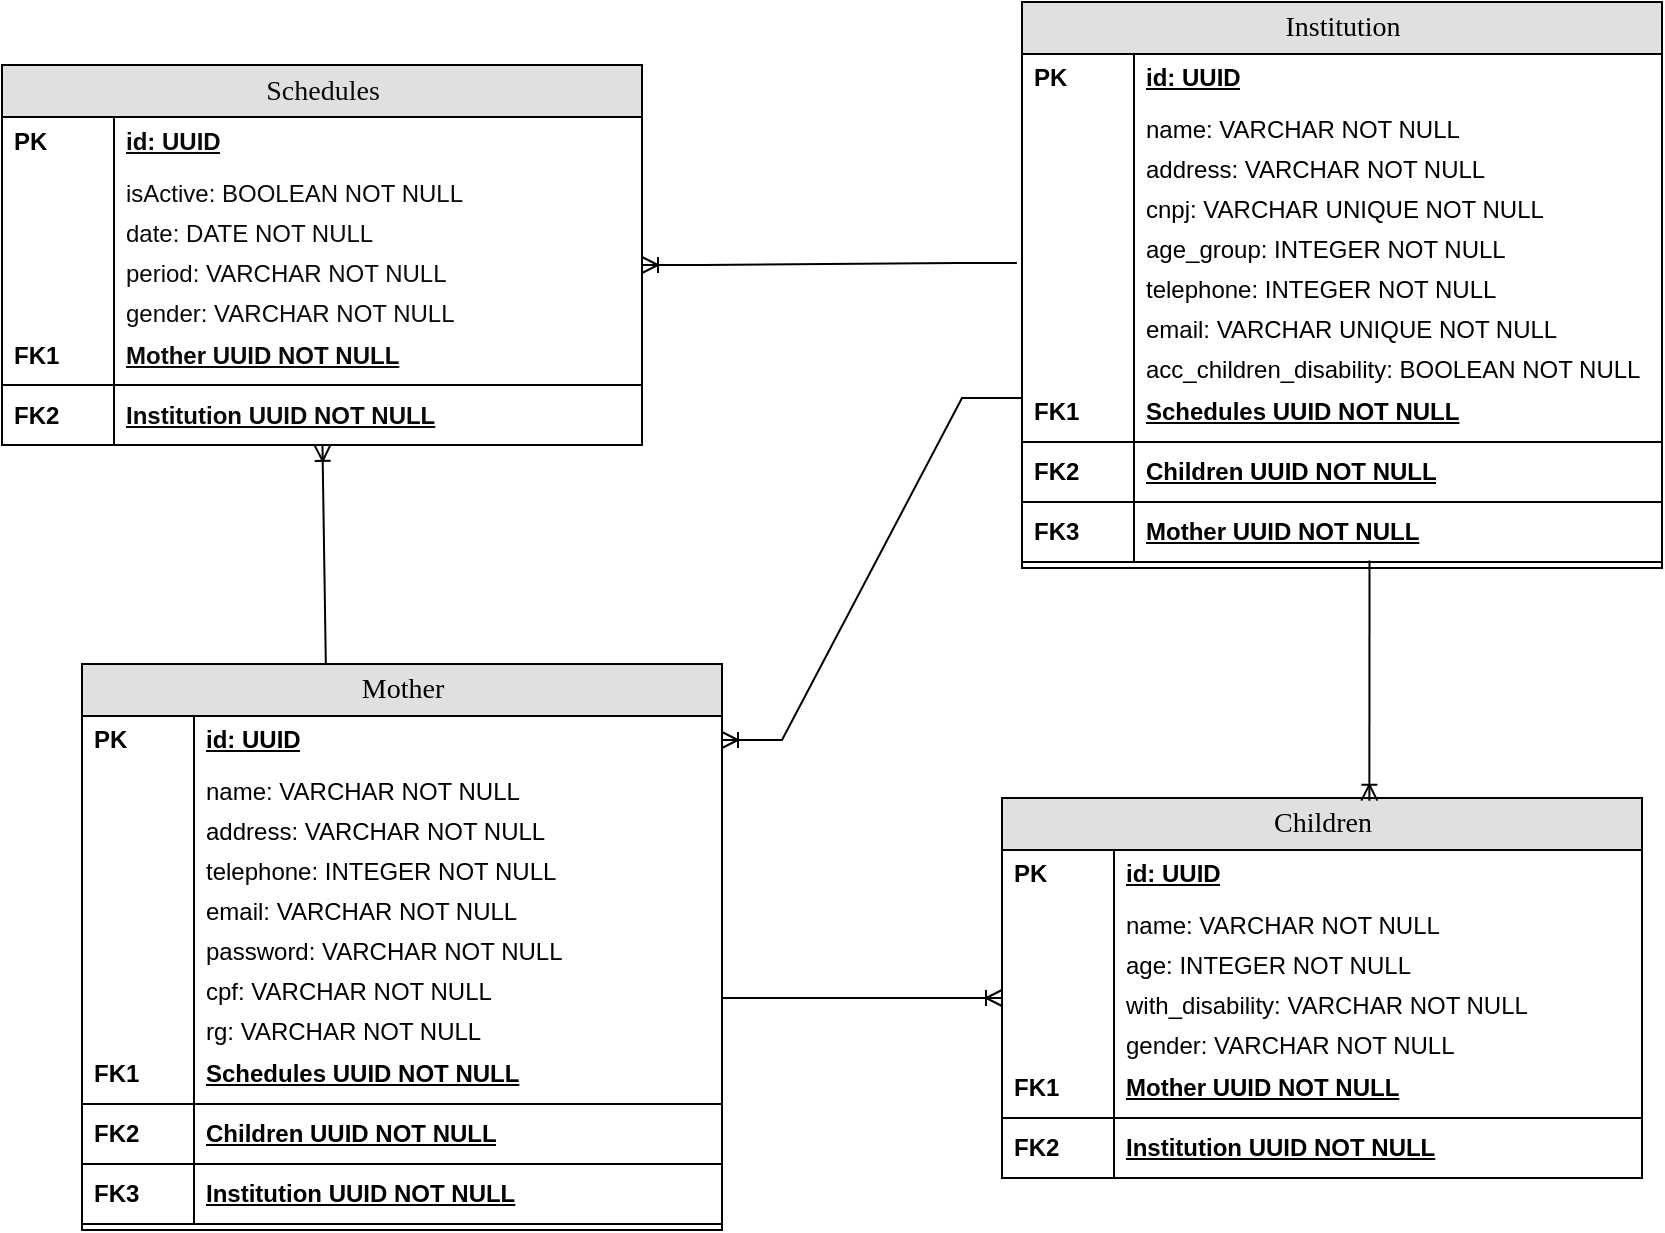 <mxfile>
    <diagram name="Page-1" id="e56a1550-8fbb-45ad-956c-1786394a9013">
        <mxGraphModel dx="865" dy="352" grid="1" gridSize="10" guides="1" tooltips="1" connect="1" arrows="1" fold="1" page="1" pageScale="1" pageWidth="1100" pageHeight="850" background="none" math="0" shadow="0">
            <root>
                <mxCell id="0"/>
                <mxCell id="1" parent="0"/>
                <mxCell id="2e49270ec7c68f3f-48" value="Institution" style="swimlane;html=1;fontStyle=0;childLayout=stackLayout;horizontal=1;startSize=26;fillColor=#e0e0e0;horizontalStack=0;resizeParent=1;resizeLast=0;collapsible=1;marginBottom=0;swimlaneFillColor=#ffffff;align=center;rounded=0;shadow=0;comic=0;labelBackgroundColor=none;strokeWidth=1;fontFamily=Verdana;fontSize=14;fontColor=#000000;" parent="1" vertex="1">
                    <mxGeometry x="645" y="142" width="320" height="283" as="geometry"/>
                </mxCell>
                <mxCell id="2e49270ec7c68f3f-49" value="id: UUID" style="shape=partialRectangle;top=0;left=0;right=0;bottom=0;html=1;align=left;verticalAlign=middle;fillColor=none;spacingLeft=60;spacingRight=4;whiteSpace=wrap;overflow=hidden;rotatable=0;points=[[0,0.5],[1,0.5]];portConstraint=eastwest;dropTarget=0;fontStyle=5;fontColor=#000000;" parent="2e49270ec7c68f3f-48" vertex="1">
                    <mxGeometry y="26" width="320" height="24" as="geometry"/>
                </mxCell>
                <mxCell id="2e49270ec7c68f3f-50" value="PK" style="shape=partialRectangle;fontStyle=1;top=0;left=0;bottom=0;html=1;fillColor=none;align=left;verticalAlign=middle;spacingLeft=4;spacingRight=4;whiteSpace=wrap;overflow=hidden;rotatable=0;points=[];portConstraint=eastwest;part=1;fontColor=#000000;" parent="2e49270ec7c68f3f-49" vertex="1" connectable="0">
                    <mxGeometry width="56" height="24" as="geometry"/>
                </mxCell>
                <mxCell id="gmfj6apBispgiZ_0Wxfj-1" value="name: VARCHAR NOT NULL" style="shape=partialRectangle;top=0;left=0;right=0;bottom=0;html=1;align=left;verticalAlign=top;fillColor=none;spacingLeft=60;spacingRight=4;whiteSpace=wrap;overflow=hidden;rotatable=0;points=[[0,0.5],[1,0.5]];portConstraint=eastwest;dropTarget=0;fontColor=#000000;" parent="2e49270ec7c68f3f-48" vertex="1">
                    <mxGeometry y="50" width="320" height="20" as="geometry"/>
                </mxCell>
                <mxCell id="gmfj6apBispgiZ_0Wxfj-2" value="" style="shape=partialRectangle;top=0;left=0;bottom=0;html=1;fillColor=none;align=left;verticalAlign=top;spacingLeft=4;spacingRight=4;whiteSpace=wrap;overflow=hidden;rotatable=0;points=[];portConstraint=eastwest;part=1;" parent="gmfj6apBispgiZ_0Wxfj-1" vertex="1" connectable="0">
                    <mxGeometry width="56" height="20" as="geometry"/>
                </mxCell>
                <mxCell id="gmfj6apBispgiZ_0Wxfj-30" value="address: VARCHAR NOT NULL" style="shape=partialRectangle;top=0;left=0;right=0;bottom=0;html=1;align=left;verticalAlign=top;fillColor=none;spacingLeft=60;spacingRight=4;whiteSpace=wrap;overflow=hidden;rotatable=0;points=[[0,0.5],[1,0.5]];portConstraint=eastwest;dropTarget=0;fontColor=#000000;" parent="2e49270ec7c68f3f-48" vertex="1">
                    <mxGeometry y="70" width="320" height="20" as="geometry"/>
                </mxCell>
                <mxCell id="gmfj6apBispgiZ_0Wxfj-31" value="" style="shape=partialRectangle;top=0;left=0;bottom=0;html=1;fillColor=none;align=left;verticalAlign=top;spacingLeft=4;spacingRight=4;whiteSpace=wrap;overflow=hidden;rotatable=0;points=[];portConstraint=eastwest;part=1;" parent="gmfj6apBispgiZ_0Wxfj-30" vertex="1" connectable="0">
                    <mxGeometry width="56" height="20" as="geometry"/>
                </mxCell>
                <mxCell id="gmfj6apBispgiZ_0Wxfj-34" value="cnpj: VARCHAR UNIQUE NOT NULL&lt;span style=&quot;white-space: pre;&quot;&gt; &lt;/span&gt;" style="shape=partialRectangle;top=0;left=0;right=0;bottom=0;html=1;align=left;verticalAlign=top;fillColor=none;spacingLeft=60;spacingRight=4;whiteSpace=wrap;overflow=hidden;rotatable=0;points=[[0,0.5],[1,0.5]];portConstraint=eastwest;dropTarget=0;fontColor=#000000;" parent="2e49270ec7c68f3f-48" vertex="1">
                    <mxGeometry y="90" width="320" height="20" as="geometry"/>
                </mxCell>
                <mxCell id="gmfj6apBispgiZ_0Wxfj-35" value="" style="shape=partialRectangle;top=0;left=0;bottom=0;html=1;fillColor=none;align=left;verticalAlign=top;spacingLeft=4;spacingRight=4;whiteSpace=wrap;overflow=hidden;rotatable=0;points=[];portConstraint=eastwest;part=1;" parent="gmfj6apBispgiZ_0Wxfj-34" vertex="1" connectable="0">
                    <mxGeometry width="56" height="20" as="geometry"/>
                </mxCell>
                <mxCell id="gmfj6apBispgiZ_0Wxfj-36" value="age_group: INTEGER NOT NULL" style="shape=partialRectangle;top=0;left=0;right=0;bottom=0;html=1;align=left;verticalAlign=top;fillColor=none;spacingLeft=60;spacingRight=4;whiteSpace=wrap;overflow=hidden;rotatable=0;points=[[0,0.5],[1,0.5]];portConstraint=eastwest;dropTarget=0;fontColor=#000000;" parent="2e49270ec7c68f3f-48" vertex="1">
                    <mxGeometry y="110" width="320" height="20" as="geometry"/>
                </mxCell>
                <mxCell id="gmfj6apBispgiZ_0Wxfj-37" value="" style="shape=partialRectangle;top=0;left=0;bottom=0;html=1;fillColor=none;align=left;verticalAlign=top;spacingLeft=4;spacingRight=4;whiteSpace=wrap;overflow=hidden;rotatable=0;points=[];portConstraint=eastwest;part=1;" parent="gmfj6apBispgiZ_0Wxfj-36" vertex="1" connectable="0">
                    <mxGeometry width="56" height="20" as="geometry"/>
                </mxCell>
                <mxCell id="gmfj6apBispgiZ_0Wxfj-38" value="telephone: INTEGER NOT NULL" style="shape=partialRectangle;top=0;left=0;right=0;bottom=0;html=1;align=left;verticalAlign=top;fillColor=none;spacingLeft=60;spacingRight=4;whiteSpace=wrap;overflow=hidden;rotatable=0;points=[[0,0.5],[1,0.5]];portConstraint=eastwest;dropTarget=0;fontColor=#000000;" parent="2e49270ec7c68f3f-48" vertex="1">
                    <mxGeometry y="130" width="320" height="20" as="geometry"/>
                </mxCell>
                <mxCell id="gmfj6apBispgiZ_0Wxfj-39" value="" style="shape=partialRectangle;top=0;left=0;bottom=0;html=1;fillColor=none;align=left;verticalAlign=top;spacingLeft=4;spacingRight=4;whiteSpace=wrap;overflow=hidden;rotatable=0;points=[];portConstraint=eastwest;part=1;" parent="gmfj6apBispgiZ_0Wxfj-38" vertex="1" connectable="0">
                    <mxGeometry width="56" height="20" as="geometry"/>
                </mxCell>
                <mxCell id="gmfj6apBispgiZ_0Wxfj-40" value="email: VARCHAR UNIQUE NOT NULL" style="shape=partialRectangle;top=0;left=0;right=0;bottom=0;html=1;align=left;verticalAlign=top;fillColor=none;spacingLeft=60;spacingRight=4;whiteSpace=wrap;overflow=hidden;rotatable=0;points=[[0,0.5],[1,0.5]];portConstraint=eastwest;dropTarget=0;fontColor=#000000;" parent="2e49270ec7c68f3f-48" vertex="1">
                    <mxGeometry y="150" width="320" height="20" as="geometry"/>
                </mxCell>
                <mxCell id="gmfj6apBispgiZ_0Wxfj-41" value="" style="shape=partialRectangle;top=0;left=0;bottom=0;html=1;fillColor=none;align=left;verticalAlign=top;spacingLeft=4;spacingRight=4;whiteSpace=wrap;overflow=hidden;rotatable=0;points=[];portConstraint=eastwest;part=1;" parent="gmfj6apBispgiZ_0Wxfj-40" vertex="1" connectable="0">
                    <mxGeometry width="56" height="20" as="geometry"/>
                </mxCell>
                <mxCell id="gmfj6apBispgiZ_0Wxfj-42" value="acc_children_disability: BOOLEAN NOT NULL" style="shape=partialRectangle;top=0;left=0;right=0;bottom=0;html=1;align=left;verticalAlign=top;fillColor=none;spacingLeft=60;spacingRight=4;whiteSpace=wrap;overflow=hidden;rotatable=0;points=[[0,0.5],[1,0.5]];portConstraint=eastwest;dropTarget=0;fontColor=#000000;" parent="2e49270ec7c68f3f-48" vertex="1">
                    <mxGeometry y="170" width="320" height="20" as="geometry"/>
                </mxCell>
                <mxCell id="gmfj6apBispgiZ_0Wxfj-43" value="" style="shape=partialRectangle;top=0;left=0;bottom=0;html=1;fillColor=none;align=left;verticalAlign=top;spacingLeft=4;spacingRight=4;whiteSpace=wrap;overflow=hidden;rotatable=0;points=[];portConstraint=eastwest;part=1;" parent="gmfj6apBispgiZ_0Wxfj-42" vertex="1" connectable="0">
                    <mxGeometry width="56" height="20" as="geometry"/>
                </mxCell>
                <mxCell id="2e49270ec7c68f3f-51" value="Schedules UUID NOT NULL" style="shape=partialRectangle;top=0;left=0;right=0;bottom=1;html=1;align=left;verticalAlign=middle;fillColor=none;spacingLeft=60;spacingRight=4;whiteSpace=wrap;overflow=hidden;rotatable=0;points=[[0,0.5],[1,0.5]];portConstraint=eastwest;dropTarget=0;fontStyle=5;fontColor=#000000;" parent="2e49270ec7c68f3f-48" vertex="1">
                    <mxGeometry y="190" width="320" height="30" as="geometry"/>
                </mxCell>
                <mxCell id="2e49270ec7c68f3f-52" value="&lt;font color=&quot;#000000&quot;&gt;FK1&lt;/font&gt;" style="shape=partialRectangle;fontStyle=1;top=0;left=0;bottom=0;html=1;fillColor=none;align=left;verticalAlign=middle;spacingLeft=4;spacingRight=4;whiteSpace=wrap;overflow=hidden;rotatable=0;points=[];portConstraint=eastwest;part=1;" parent="2e49270ec7c68f3f-51" vertex="1" connectable="0">
                    <mxGeometry width="56" height="30" as="geometry"/>
                </mxCell>
                <mxCell id="gmfj6apBispgiZ_0Wxfj-24" value="Children UUID NOT NULL" style="shape=partialRectangle;top=0;left=0;right=0;bottom=1;html=1;align=left;verticalAlign=middle;fillColor=none;spacingLeft=60;spacingRight=4;whiteSpace=wrap;overflow=hidden;rotatable=0;points=[[0,0.5],[1,0.5]];portConstraint=eastwest;dropTarget=0;fontStyle=5;fontColor=#000000;" parent="2e49270ec7c68f3f-48" vertex="1">
                    <mxGeometry y="220" width="320" height="30" as="geometry"/>
                </mxCell>
                <mxCell id="gmfj6apBispgiZ_0Wxfj-25" value="FK2" style="shape=partialRectangle;fontStyle=1;top=0;left=0;bottom=0;html=1;fillColor=none;align=left;verticalAlign=middle;spacingLeft=4;spacingRight=4;whiteSpace=wrap;overflow=hidden;rotatable=0;points=[];portConstraint=eastwest;part=1;fontColor=#000000;" parent="gmfj6apBispgiZ_0Wxfj-24" vertex="1" connectable="0">
                    <mxGeometry width="56" height="30" as="geometry"/>
                </mxCell>
                <mxCell id="gmfj6apBispgiZ_0Wxfj-44" value="Mother UUID NOT NULL" style="shape=partialRectangle;top=0;left=0;right=0;bottom=1;html=1;align=left;verticalAlign=middle;fillColor=none;spacingLeft=60;spacingRight=4;whiteSpace=wrap;overflow=hidden;rotatable=0;points=[[0,0.5],[1,0.5]];portConstraint=eastwest;dropTarget=0;fontStyle=5;fontColor=#000000;" parent="2e49270ec7c68f3f-48" vertex="1">
                    <mxGeometry y="250" width="320" height="30" as="geometry"/>
                </mxCell>
                <mxCell id="gmfj6apBispgiZ_0Wxfj-45" value="&lt;font color=&quot;#000000&quot;&gt;FK3&lt;/font&gt;" style="shape=partialRectangle;fontStyle=1;top=0;left=0;bottom=0;html=1;fillColor=none;align=left;verticalAlign=middle;spacingLeft=4;spacingRight=4;whiteSpace=wrap;overflow=hidden;rotatable=0;points=[];portConstraint=eastwest;part=1;" parent="gmfj6apBispgiZ_0Wxfj-44" vertex="1" connectable="0">
                    <mxGeometry width="56" height="30" as="geometry"/>
                </mxCell>
                <mxCell id="gmfj6apBispgiZ_0Wxfj-46" value="Mother" style="swimlane;html=1;fontStyle=0;childLayout=stackLayout;horizontal=1;startSize=26;fillColor=#e0e0e0;horizontalStack=0;resizeParent=1;resizeLast=0;collapsible=1;marginBottom=0;swimlaneFillColor=#ffffff;align=center;rounded=0;shadow=0;comic=0;labelBackgroundColor=none;strokeWidth=1;fontFamily=Verdana;fontSize=14;fontColor=#000000;" parent="1" vertex="1">
                    <mxGeometry x="175" y="473" width="320" height="283" as="geometry"/>
                </mxCell>
                <mxCell id="gmfj6apBispgiZ_0Wxfj-47" value="id: UUID" style="shape=partialRectangle;top=0;left=0;right=0;bottom=0;html=1;align=left;verticalAlign=middle;fillColor=none;spacingLeft=60;spacingRight=4;whiteSpace=wrap;overflow=hidden;rotatable=0;points=[[0,0.5],[1,0.5]];portConstraint=eastwest;dropTarget=0;fontStyle=5;fontColor=#000000;" parent="gmfj6apBispgiZ_0Wxfj-46" vertex="1">
                    <mxGeometry y="26" width="320" height="24" as="geometry"/>
                </mxCell>
                <mxCell id="gmfj6apBispgiZ_0Wxfj-48" value="PK" style="shape=partialRectangle;fontStyle=1;top=0;left=0;bottom=0;html=1;fillColor=none;align=left;verticalAlign=middle;spacingLeft=4;spacingRight=4;whiteSpace=wrap;overflow=hidden;rotatable=0;points=[];portConstraint=eastwest;part=1;" parent="gmfj6apBispgiZ_0Wxfj-47" vertex="1" connectable="0">
                    <mxGeometry width="56" height="24" as="geometry"/>
                </mxCell>
                <mxCell id="gmfj6apBispgiZ_0Wxfj-49" value="name: VARCHAR NOT NULL" style="shape=partialRectangle;top=0;left=0;right=0;bottom=0;html=1;align=left;verticalAlign=top;fillColor=none;spacingLeft=60;spacingRight=4;whiteSpace=wrap;overflow=hidden;rotatable=0;points=[[0,0.5],[1,0.5]];portConstraint=eastwest;dropTarget=0;fontColor=#000000;" parent="gmfj6apBispgiZ_0Wxfj-46" vertex="1">
                    <mxGeometry y="50" width="320" height="20" as="geometry"/>
                </mxCell>
                <mxCell id="gmfj6apBispgiZ_0Wxfj-50" value="" style="shape=partialRectangle;top=0;left=0;bottom=0;html=1;fillColor=none;align=left;verticalAlign=top;spacingLeft=4;spacingRight=4;whiteSpace=wrap;overflow=hidden;rotatable=0;points=[];portConstraint=eastwest;part=1;" parent="gmfj6apBispgiZ_0Wxfj-49" vertex="1" connectable="0">
                    <mxGeometry width="56" height="20" as="geometry"/>
                </mxCell>
                <mxCell id="gmfj6apBispgiZ_0Wxfj-51" value="address: VARCHAR NOT NULL" style="shape=partialRectangle;top=0;left=0;right=0;bottom=0;html=1;align=left;verticalAlign=top;fillColor=none;spacingLeft=60;spacingRight=4;whiteSpace=wrap;overflow=hidden;rotatable=0;points=[[0,0.5],[1,0.5]];portConstraint=eastwest;dropTarget=0;fontColor=#000000;" parent="gmfj6apBispgiZ_0Wxfj-46" vertex="1">
                    <mxGeometry y="70" width="320" height="20" as="geometry"/>
                </mxCell>
                <mxCell id="gmfj6apBispgiZ_0Wxfj-52" value="" style="shape=partialRectangle;top=0;left=0;bottom=0;html=1;fillColor=none;align=left;verticalAlign=top;spacingLeft=4;spacingRight=4;whiteSpace=wrap;overflow=hidden;rotatable=0;points=[];portConstraint=eastwest;part=1;" parent="gmfj6apBispgiZ_0Wxfj-51" vertex="1" connectable="0">
                    <mxGeometry width="56" height="20" as="geometry"/>
                </mxCell>
                <mxCell id="gmfj6apBispgiZ_0Wxfj-57" value="telephone: INTEGER NOT NULL" style="shape=partialRectangle;top=0;left=0;right=0;bottom=0;html=1;align=left;verticalAlign=top;fillColor=none;spacingLeft=60;spacingRight=4;whiteSpace=wrap;overflow=hidden;rotatable=0;points=[[0,0.5],[1,0.5]];portConstraint=eastwest;dropTarget=0;fontColor=#000000;" parent="gmfj6apBispgiZ_0Wxfj-46" vertex="1">
                    <mxGeometry y="90" width="320" height="20" as="geometry"/>
                </mxCell>
                <mxCell id="gmfj6apBispgiZ_0Wxfj-58" value="" style="shape=partialRectangle;top=0;left=0;bottom=0;html=1;fillColor=none;align=left;verticalAlign=top;spacingLeft=4;spacingRight=4;whiteSpace=wrap;overflow=hidden;rotatable=0;points=[];portConstraint=eastwest;part=1;" parent="gmfj6apBispgiZ_0Wxfj-57" vertex="1" connectable="0">
                    <mxGeometry width="56" height="20" as="geometry"/>
                </mxCell>
                <mxCell id="gmfj6apBispgiZ_0Wxfj-59" value="email: VARCHAR NOT NULL" style="shape=partialRectangle;top=0;left=0;right=0;bottom=0;html=1;align=left;verticalAlign=top;fillColor=none;spacingLeft=60;spacingRight=4;whiteSpace=wrap;overflow=hidden;rotatable=0;points=[[0,0.5],[1,0.5]];portConstraint=eastwest;dropTarget=0;fontColor=#000000;" parent="gmfj6apBispgiZ_0Wxfj-46" vertex="1">
                    <mxGeometry y="110" width="320" height="20" as="geometry"/>
                </mxCell>
                <mxCell id="gmfj6apBispgiZ_0Wxfj-60" value="" style="shape=partialRectangle;top=0;left=0;bottom=0;html=1;fillColor=none;align=left;verticalAlign=top;spacingLeft=4;spacingRight=4;whiteSpace=wrap;overflow=hidden;rotatable=0;points=[];portConstraint=eastwest;part=1;" parent="gmfj6apBispgiZ_0Wxfj-59" vertex="1" connectable="0">
                    <mxGeometry width="56" height="20" as="geometry"/>
                </mxCell>
                <mxCell id="gmfj6apBispgiZ_0Wxfj-61" value="password: VARCHAR NOT NULL" style="shape=partialRectangle;top=0;left=0;right=0;bottom=0;html=1;align=left;verticalAlign=top;fillColor=none;spacingLeft=60;spacingRight=4;whiteSpace=wrap;overflow=hidden;rotatable=0;points=[[0,0.5],[1,0.5]];portConstraint=eastwest;dropTarget=0;fontColor=#000000;" parent="gmfj6apBispgiZ_0Wxfj-46" vertex="1">
                    <mxGeometry y="130" width="320" height="20" as="geometry"/>
                </mxCell>
                <mxCell id="gmfj6apBispgiZ_0Wxfj-62" value="" style="shape=partialRectangle;top=0;left=0;bottom=0;html=1;fillColor=none;align=left;verticalAlign=top;spacingLeft=4;spacingRight=4;whiteSpace=wrap;overflow=hidden;rotatable=0;points=[];portConstraint=eastwest;part=1;" parent="gmfj6apBispgiZ_0Wxfj-61" vertex="1" connectable="0">
                    <mxGeometry width="56" height="20" as="geometry"/>
                </mxCell>
                <mxCell id="gmfj6apBispgiZ_0Wxfj-53" value="cpf: VARCHAR NOT NULL&lt;span style=&quot;white-space: pre;&quot;&gt; &lt;/span&gt;" style="shape=partialRectangle;top=0;left=0;right=0;bottom=0;html=1;align=left;verticalAlign=top;fillColor=none;spacingLeft=60;spacingRight=4;whiteSpace=wrap;overflow=hidden;rotatable=0;points=[[0,0.5],[1,0.5]];portConstraint=eastwest;dropTarget=0;fontColor=#000000;" parent="gmfj6apBispgiZ_0Wxfj-46" vertex="1">
                    <mxGeometry y="150" width="320" height="20" as="geometry"/>
                </mxCell>
                <mxCell id="gmfj6apBispgiZ_0Wxfj-54" value="" style="shape=partialRectangle;top=0;left=0;bottom=0;html=1;fillColor=none;align=left;verticalAlign=top;spacingLeft=4;spacingRight=4;whiteSpace=wrap;overflow=hidden;rotatable=0;points=[];portConstraint=eastwest;part=1;" parent="gmfj6apBispgiZ_0Wxfj-53" vertex="1" connectable="0">
                    <mxGeometry width="56" height="20" as="geometry"/>
                </mxCell>
                <mxCell id="gmfj6apBispgiZ_0Wxfj-55" value="rg: VARCHAR NOT NULL" style="shape=partialRectangle;top=0;left=0;right=0;bottom=0;html=1;align=left;verticalAlign=top;fillColor=none;spacingLeft=60;spacingRight=4;whiteSpace=wrap;overflow=hidden;rotatable=0;points=[[0,0.5],[1,0.5]];portConstraint=eastwest;dropTarget=0;fontColor=#000000;" parent="gmfj6apBispgiZ_0Wxfj-46" vertex="1">
                    <mxGeometry y="170" width="320" height="20" as="geometry"/>
                </mxCell>
                <mxCell id="gmfj6apBispgiZ_0Wxfj-56" value="" style="shape=partialRectangle;top=0;left=0;bottom=0;html=1;fillColor=none;align=left;verticalAlign=top;spacingLeft=4;spacingRight=4;whiteSpace=wrap;overflow=hidden;rotatable=0;points=[];portConstraint=eastwest;part=1;" parent="gmfj6apBispgiZ_0Wxfj-55" vertex="1" connectable="0">
                    <mxGeometry width="56" height="20" as="geometry"/>
                </mxCell>
                <mxCell id="gmfj6apBispgiZ_0Wxfj-63" value="Schedules UUID NOT NULL" style="shape=partialRectangle;top=0;left=0;right=0;bottom=1;html=1;align=left;verticalAlign=middle;fillColor=none;spacingLeft=60;spacingRight=4;whiteSpace=wrap;overflow=hidden;rotatable=0;points=[[0,0.5],[1,0.5]];portConstraint=eastwest;dropTarget=0;fontStyle=5;fontColor=#000000;" parent="gmfj6apBispgiZ_0Wxfj-46" vertex="1">
                    <mxGeometry y="190" width="320" height="30" as="geometry"/>
                </mxCell>
                <mxCell id="gmfj6apBispgiZ_0Wxfj-64" value="&lt;font color=&quot;#000000&quot;&gt;FK1&lt;/font&gt;" style="shape=partialRectangle;fontStyle=1;top=0;left=0;bottom=0;html=1;fillColor=none;align=left;verticalAlign=middle;spacingLeft=4;spacingRight=4;whiteSpace=wrap;overflow=hidden;rotatable=0;points=[];portConstraint=eastwest;part=1;" parent="gmfj6apBispgiZ_0Wxfj-63" vertex="1" connectable="0">
                    <mxGeometry width="56" height="30" as="geometry"/>
                </mxCell>
                <mxCell id="gmfj6apBispgiZ_0Wxfj-65" value="Children UUID NOT NULL" style="shape=partialRectangle;top=0;left=0;right=0;bottom=1;html=1;align=left;verticalAlign=middle;fillColor=none;spacingLeft=60;spacingRight=4;whiteSpace=wrap;overflow=hidden;rotatable=0;points=[[0,0.5],[1,0.5]];portConstraint=eastwest;dropTarget=0;fontStyle=5;fontColor=#000000;" parent="gmfj6apBispgiZ_0Wxfj-46" vertex="1">
                    <mxGeometry y="220" width="320" height="30" as="geometry"/>
                </mxCell>
                <mxCell id="gmfj6apBispgiZ_0Wxfj-66" value="FK2" style="shape=partialRectangle;fontStyle=1;top=0;left=0;bottom=0;html=1;fillColor=none;align=left;verticalAlign=middle;spacingLeft=4;spacingRight=4;whiteSpace=wrap;overflow=hidden;rotatable=0;points=[];portConstraint=eastwest;part=1;fontColor=#000000;" parent="gmfj6apBispgiZ_0Wxfj-65" vertex="1" connectable="0">
                    <mxGeometry width="56" height="30" as="geometry"/>
                </mxCell>
                <mxCell id="gmfj6apBispgiZ_0Wxfj-67" value="Institution UUID NOT NULL" style="shape=partialRectangle;top=0;left=0;right=0;bottom=1;html=1;align=left;verticalAlign=middle;fillColor=none;spacingLeft=60;spacingRight=4;whiteSpace=wrap;overflow=hidden;rotatable=0;points=[[0,0.5],[1,0.5]];portConstraint=eastwest;dropTarget=0;fontStyle=5;fontColor=#000000;" parent="gmfj6apBispgiZ_0Wxfj-46" vertex="1">
                    <mxGeometry y="250" width="320" height="30" as="geometry"/>
                </mxCell>
                <mxCell id="gmfj6apBispgiZ_0Wxfj-68" value="FK3" style="shape=partialRectangle;fontStyle=1;top=0;left=0;bottom=0;html=1;fillColor=none;align=left;verticalAlign=middle;spacingLeft=4;spacingRight=4;whiteSpace=wrap;overflow=hidden;rotatable=0;points=[];portConstraint=eastwest;part=1;fontColor=#000000;" parent="gmfj6apBispgiZ_0Wxfj-67" vertex="1" connectable="0">
                    <mxGeometry width="56" height="30" as="geometry"/>
                </mxCell>
                <mxCell id="gmfj6apBispgiZ_0Wxfj-71" value="Children" style="swimlane;html=1;fontStyle=0;childLayout=stackLayout;horizontal=1;startSize=26;fillColor=#e0e0e0;horizontalStack=0;resizeParent=1;resizeLast=0;collapsible=1;marginBottom=0;swimlaneFillColor=#ffffff;align=center;rounded=0;shadow=0;comic=0;labelBackgroundColor=none;strokeWidth=1;fontFamily=Verdana;fontSize=14;fontColor=#000000;" parent="1" vertex="1">
                    <mxGeometry x="635" y="540" width="320" height="190" as="geometry"/>
                </mxCell>
                <mxCell id="gmfj6apBispgiZ_0Wxfj-72" value="id: UUID" style="shape=partialRectangle;top=0;left=0;right=0;bottom=0;html=1;align=left;verticalAlign=middle;fillColor=none;spacingLeft=60;spacingRight=4;whiteSpace=wrap;overflow=hidden;rotatable=0;points=[[0,0.5],[1,0.5]];portConstraint=eastwest;dropTarget=0;fontStyle=5;fontColor=#000000;" parent="gmfj6apBispgiZ_0Wxfj-71" vertex="1">
                    <mxGeometry y="26" width="320" height="24" as="geometry"/>
                </mxCell>
                <mxCell id="gmfj6apBispgiZ_0Wxfj-73" value="PK" style="shape=partialRectangle;fontStyle=1;top=0;left=0;bottom=0;html=1;fillColor=none;align=left;verticalAlign=middle;spacingLeft=4;spacingRight=4;whiteSpace=wrap;overflow=hidden;rotatable=0;points=[];portConstraint=eastwest;part=1;" parent="gmfj6apBispgiZ_0Wxfj-72" vertex="1" connectable="0">
                    <mxGeometry width="56" height="24" as="geometry"/>
                </mxCell>
                <mxCell id="gmfj6apBispgiZ_0Wxfj-74" value="name: VARCHAR NOT NULL" style="shape=partialRectangle;top=0;left=0;right=0;bottom=0;html=1;align=left;verticalAlign=top;fillColor=none;spacingLeft=60;spacingRight=4;whiteSpace=wrap;overflow=hidden;rotatable=0;points=[[0,0.5],[1,0.5]];portConstraint=eastwest;dropTarget=0;fontColor=#000000;" parent="gmfj6apBispgiZ_0Wxfj-71" vertex="1">
                    <mxGeometry y="50" width="320" height="20" as="geometry"/>
                </mxCell>
                <mxCell id="gmfj6apBispgiZ_0Wxfj-75" value="" style="shape=partialRectangle;top=0;left=0;bottom=0;html=1;fillColor=none;align=left;verticalAlign=top;spacingLeft=4;spacingRight=4;whiteSpace=wrap;overflow=hidden;rotatable=0;points=[];portConstraint=eastwest;part=1;" parent="gmfj6apBispgiZ_0Wxfj-74" vertex="1" connectable="0">
                    <mxGeometry width="56" height="20" as="geometry"/>
                </mxCell>
                <mxCell id="gmfj6apBispgiZ_0Wxfj-76" value="age: INTEGER NOT NULL" style="shape=partialRectangle;top=0;left=0;right=0;bottom=0;html=1;align=left;verticalAlign=top;fillColor=none;spacingLeft=60;spacingRight=4;whiteSpace=wrap;overflow=hidden;rotatable=0;points=[[0,0.5],[1,0.5]];portConstraint=eastwest;dropTarget=0;fontColor=#000000;" parent="gmfj6apBispgiZ_0Wxfj-71" vertex="1">
                    <mxGeometry y="70" width="320" height="20" as="geometry"/>
                </mxCell>
                <mxCell id="gmfj6apBispgiZ_0Wxfj-77" value="" style="shape=partialRectangle;top=0;left=0;bottom=0;html=1;fillColor=none;align=left;verticalAlign=top;spacingLeft=4;spacingRight=4;whiteSpace=wrap;overflow=hidden;rotatable=0;points=[];portConstraint=eastwest;part=1;" parent="gmfj6apBispgiZ_0Wxfj-76" vertex="1" connectable="0">
                    <mxGeometry width="56" height="20" as="geometry"/>
                </mxCell>
                <mxCell id="gmfj6apBispgiZ_0Wxfj-78" value="with_disability: VARCHAR NOT NULL" style="shape=partialRectangle;top=0;left=0;right=0;bottom=0;html=1;align=left;verticalAlign=top;fillColor=none;spacingLeft=60;spacingRight=4;whiteSpace=wrap;overflow=hidden;rotatable=0;points=[[0,0.5],[1,0.5]];portConstraint=eastwest;dropTarget=0;fontColor=#000000;" parent="gmfj6apBispgiZ_0Wxfj-71" vertex="1">
                    <mxGeometry y="90" width="320" height="20" as="geometry"/>
                </mxCell>
                <mxCell id="gmfj6apBispgiZ_0Wxfj-79" value="" style="shape=partialRectangle;top=0;left=0;bottom=0;html=1;fillColor=none;align=left;verticalAlign=top;spacingLeft=4;spacingRight=4;whiteSpace=wrap;overflow=hidden;rotatable=0;points=[];portConstraint=eastwest;part=1;" parent="gmfj6apBispgiZ_0Wxfj-78" vertex="1" connectable="0">
                    <mxGeometry width="56" height="20" as="geometry"/>
                </mxCell>
                <mxCell id="gmfj6apBispgiZ_0Wxfj-80" value="gender: VARCHAR NOT NULL" style="shape=partialRectangle;top=0;left=0;right=0;bottom=0;html=1;align=left;verticalAlign=top;fillColor=none;spacingLeft=60;spacingRight=4;whiteSpace=wrap;overflow=hidden;rotatable=0;points=[[0,0.5],[1,0.5]];portConstraint=eastwest;dropTarget=0;fontColor=#000000;" parent="gmfj6apBispgiZ_0Wxfj-71" vertex="1">
                    <mxGeometry y="110" width="320" height="20" as="geometry"/>
                </mxCell>
                <mxCell id="gmfj6apBispgiZ_0Wxfj-81" value="" style="shape=partialRectangle;top=0;left=0;bottom=0;html=1;fillColor=none;align=left;verticalAlign=top;spacingLeft=4;spacingRight=4;whiteSpace=wrap;overflow=hidden;rotatable=0;points=[];portConstraint=eastwest;part=1;" parent="gmfj6apBispgiZ_0Wxfj-80" vertex="1" connectable="0">
                    <mxGeometry width="56" height="20" as="geometry"/>
                </mxCell>
                <mxCell id="gmfj6apBispgiZ_0Wxfj-88" value="Mother UUID NOT NULL" style="shape=partialRectangle;top=0;left=0;right=0;bottom=1;html=1;align=left;verticalAlign=middle;fillColor=none;spacingLeft=60;spacingRight=4;whiteSpace=wrap;overflow=hidden;rotatable=0;points=[[0,0.5],[1,0.5]];portConstraint=eastwest;dropTarget=0;fontStyle=5;fontColor=#000000;" parent="gmfj6apBispgiZ_0Wxfj-71" vertex="1">
                    <mxGeometry y="130" width="320" height="30" as="geometry"/>
                </mxCell>
                <mxCell id="gmfj6apBispgiZ_0Wxfj-89" value="&lt;font color=&quot;#000000&quot;&gt;FK1&lt;/font&gt;" style="shape=partialRectangle;fontStyle=1;top=0;left=0;bottom=0;html=1;fillColor=none;align=left;verticalAlign=middle;spacingLeft=4;spacingRight=4;whiteSpace=wrap;overflow=hidden;rotatable=0;points=[];portConstraint=eastwest;part=1;" parent="gmfj6apBispgiZ_0Wxfj-88" vertex="1" connectable="0">
                    <mxGeometry width="56" height="30" as="geometry"/>
                </mxCell>
                <mxCell id="gmfj6apBispgiZ_0Wxfj-90" value="Institution UUID NOT NULL" style="shape=partialRectangle;top=0;left=0;right=0;bottom=1;html=1;align=left;verticalAlign=middle;fillColor=none;spacingLeft=60;spacingRight=4;whiteSpace=wrap;overflow=hidden;rotatable=0;points=[[0,0.5],[1,0.5]];portConstraint=eastwest;dropTarget=0;fontStyle=5;fontColor=#000000;" parent="gmfj6apBispgiZ_0Wxfj-71" vertex="1">
                    <mxGeometry y="160" width="320" height="30" as="geometry"/>
                </mxCell>
                <mxCell id="gmfj6apBispgiZ_0Wxfj-91" value="&lt;font color=&quot;#000000&quot;&gt;FK2&lt;/font&gt;" style="shape=partialRectangle;fontStyle=1;top=0;left=0;bottom=0;html=1;fillColor=none;align=left;verticalAlign=middle;spacingLeft=4;spacingRight=4;whiteSpace=wrap;overflow=hidden;rotatable=0;points=[];portConstraint=eastwest;part=1;" parent="gmfj6apBispgiZ_0Wxfj-90" vertex="1" connectable="0">
                    <mxGeometry width="56" height="30" as="geometry"/>
                </mxCell>
                <mxCell id="gmfj6apBispgiZ_0Wxfj-94" value="Schedules" style="swimlane;html=1;fontStyle=0;childLayout=stackLayout;horizontal=1;startSize=26;fillColor=#e0e0e0;horizontalStack=0;resizeParent=1;resizeLast=0;collapsible=1;marginBottom=0;swimlaneFillColor=#ffffff;align=center;rounded=0;shadow=0;comic=0;labelBackgroundColor=none;strokeWidth=1;fontFamily=Verdana;fontSize=14;fontColor=#0A0A0A;" parent="1" vertex="1">
                    <mxGeometry x="135" y="173.5" width="320" height="190" as="geometry"/>
                </mxCell>
                <mxCell id="gmfj6apBispgiZ_0Wxfj-95" value="id: UUID" style="shape=partialRectangle;top=0;left=0;right=0;bottom=0;html=1;align=left;verticalAlign=middle;fillColor=none;spacingLeft=60;spacingRight=4;whiteSpace=wrap;overflow=hidden;rotatable=0;points=[[0,0.5],[1,0.5]];portConstraint=eastwest;dropTarget=0;fontStyle=5;fontColor=#0A0A0A;" parent="gmfj6apBispgiZ_0Wxfj-94" vertex="1">
                    <mxGeometry y="26" width="320" height="24" as="geometry"/>
                </mxCell>
                <mxCell id="gmfj6apBispgiZ_0Wxfj-96" value="PK" style="shape=partialRectangle;fontStyle=1;top=0;left=0;bottom=0;html=1;fillColor=none;align=left;verticalAlign=middle;spacingLeft=4;spacingRight=4;whiteSpace=wrap;overflow=hidden;rotatable=0;points=[];portConstraint=eastwest;part=1;fontColor=#000000;" parent="gmfj6apBispgiZ_0Wxfj-95" vertex="1" connectable="0">
                    <mxGeometry width="56" height="24" as="geometry"/>
                </mxCell>
                <mxCell id="gmfj6apBispgiZ_0Wxfj-99" value="isActive: BOOLEAN NOT NULL" style="shape=partialRectangle;top=0;left=0;right=0;bottom=0;html=1;align=left;verticalAlign=top;fillColor=none;spacingLeft=60;spacingRight=4;whiteSpace=wrap;overflow=hidden;rotatable=0;points=[[0,0.5],[1,0.5]];portConstraint=eastwest;dropTarget=0;fontColor=#0A0A0A;" parent="gmfj6apBispgiZ_0Wxfj-94" vertex="1">
                    <mxGeometry y="50" width="320" height="20" as="geometry"/>
                </mxCell>
                <mxCell id="gmfj6apBispgiZ_0Wxfj-100" value="" style="shape=partialRectangle;top=0;left=0;bottom=0;html=1;fillColor=none;align=left;verticalAlign=top;spacingLeft=4;spacingRight=4;whiteSpace=wrap;overflow=hidden;rotatable=0;points=[];portConstraint=eastwest;part=1;" parent="gmfj6apBispgiZ_0Wxfj-99" vertex="1" connectable="0">
                    <mxGeometry width="56" height="20" as="geometry"/>
                </mxCell>
                <mxCell id="gmfj6apBispgiZ_0Wxfj-97" value="date: DATE NOT NULL" style="shape=partialRectangle;top=0;left=0;right=0;bottom=0;html=1;align=left;verticalAlign=top;fillColor=none;spacingLeft=60;spacingRight=4;whiteSpace=wrap;overflow=hidden;rotatable=0;points=[[0,0.5],[1,0.5]];portConstraint=eastwest;dropTarget=0;fontColor=#0A0A0A;" parent="gmfj6apBispgiZ_0Wxfj-94" vertex="1">
                    <mxGeometry y="70" width="320" height="20" as="geometry"/>
                </mxCell>
                <mxCell id="gmfj6apBispgiZ_0Wxfj-98" value="" style="shape=partialRectangle;top=0;left=0;bottom=0;html=1;fillColor=none;align=left;verticalAlign=top;spacingLeft=4;spacingRight=4;whiteSpace=wrap;overflow=hidden;rotatable=0;points=[];portConstraint=eastwest;part=1;" parent="gmfj6apBispgiZ_0Wxfj-97" vertex="1" connectable="0">
                    <mxGeometry width="56" height="20" as="geometry"/>
                </mxCell>
                <mxCell id="gmfj6apBispgiZ_0Wxfj-101" value="period: VARCHAR NOT NULL" style="shape=partialRectangle;top=0;left=0;right=0;bottom=0;html=1;align=left;verticalAlign=top;fillColor=none;spacingLeft=60;spacingRight=4;whiteSpace=wrap;overflow=hidden;rotatable=0;points=[[0,0.5],[1,0.5]];portConstraint=eastwest;dropTarget=0;fontColor=#0A0A0A;" parent="gmfj6apBispgiZ_0Wxfj-94" vertex="1">
                    <mxGeometry y="90" width="320" height="20" as="geometry"/>
                </mxCell>
                <mxCell id="gmfj6apBispgiZ_0Wxfj-102" value="" style="shape=partialRectangle;top=0;left=0;bottom=0;html=1;fillColor=none;align=left;verticalAlign=top;spacingLeft=4;spacingRight=4;whiteSpace=wrap;overflow=hidden;rotatable=0;points=[];portConstraint=eastwest;part=1;" parent="gmfj6apBispgiZ_0Wxfj-101" vertex="1" connectable="0">
                    <mxGeometry width="56" height="20" as="geometry"/>
                </mxCell>
                <mxCell id="gmfj6apBispgiZ_0Wxfj-103" value="gender: VARCHAR NOT NULL" style="shape=partialRectangle;top=0;left=0;right=0;bottom=0;html=1;align=left;verticalAlign=top;fillColor=none;spacingLeft=60;spacingRight=4;whiteSpace=wrap;overflow=hidden;rotatable=0;points=[[0,0.5],[1,0.5]];portConstraint=eastwest;dropTarget=0;fontColor=#0A0A0A;" parent="gmfj6apBispgiZ_0Wxfj-94" vertex="1">
                    <mxGeometry y="110" width="320" height="20" as="geometry"/>
                </mxCell>
                <mxCell id="gmfj6apBispgiZ_0Wxfj-104" value="" style="shape=partialRectangle;top=0;left=0;bottom=0;html=1;fillColor=none;align=left;verticalAlign=top;spacingLeft=4;spacingRight=4;whiteSpace=wrap;overflow=hidden;rotatable=0;points=[];portConstraint=eastwest;part=1;" parent="gmfj6apBispgiZ_0Wxfj-103" vertex="1" connectable="0">
                    <mxGeometry width="56" height="20" as="geometry"/>
                </mxCell>
                <mxCell id="gmfj6apBispgiZ_0Wxfj-105" value="Mother UUID NOT NULL" style="shape=partialRectangle;top=0;left=0;right=0;bottom=1;html=1;align=left;verticalAlign=middle;fillColor=none;spacingLeft=60;spacingRight=4;whiteSpace=wrap;overflow=hidden;rotatable=0;points=[[0,0.5],[1,0.5]];portConstraint=eastwest;dropTarget=0;fontStyle=5;fontColor=#0A0A0A;" parent="gmfj6apBispgiZ_0Wxfj-94" vertex="1">
                    <mxGeometry y="130" width="320" height="30" as="geometry"/>
                </mxCell>
                <mxCell id="gmfj6apBispgiZ_0Wxfj-106" value="&lt;font color=&quot;#000000&quot;&gt;FK1&lt;/font&gt;" style="shape=partialRectangle;fontStyle=1;top=0;left=0;bottom=0;html=1;fillColor=none;align=left;verticalAlign=middle;spacingLeft=4;spacingRight=4;whiteSpace=wrap;overflow=hidden;rotatable=0;points=[];portConstraint=eastwest;part=1;" parent="gmfj6apBispgiZ_0Wxfj-105" vertex="1" connectable="0">
                    <mxGeometry width="56" height="30" as="geometry"/>
                </mxCell>
                <mxCell id="gmfj6apBispgiZ_0Wxfj-107" value="Institution UUID NOT NULL" style="shape=partialRectangle;top=0;left=0;right=0;bottom=1;html=1;align=left;verticalAlign=middle;fillColor=none;spacingLeft=60;spacingRight=4;whiteSpace=wrap;overflow=hidden;rotatable=0;points=[[0,0.5],[1,0.5]];portConstraint=eastwest;dropTarget=0;fontStyle=5;fontColor=#0A0A0A;" parent="gmfj6apBispgiZ_0Wxfj-94" vertex="1">
                    <mxGeometry y="160" width="320" height="30" as="geometry"/>
                </mxCell>
                <mxCell id="gmfj6apBispgiZ_0Wxfj-108" value="FK2" style="shape=partialRectangle;fontStyle=1;top=0;left=0;bottom=0;html=1;fillColor=none;align=left;verticalAlign=middle;spacingLeft=4;spacingRight=4;whiteSpace=wrap;overflow=hidden;rotatable=0;points=[];portConstraint=eastwest;part=1;fontColor=#000000;" parent="gmfj6apBispgiZ_0Wxfj-107" vertex="1" connectable="0">
                    <mxGeometry width="56" height="30" as="geometry"/>
                </mxCell>
                <mxCell id="gmfj6apBispgiZ_0Wxfj-113" value="" style="edgeStyle=entityRelationEdgeStyle;fontSize=12;html=1;endArrow=ERoneToMany;rounded=0;exitX=-0.008;exitY=0.025;exitDx=0;exitDy=0;entryX=1;entryY=0.5;entryDx=0;entryDy=0;exitPerimeter=0;" parent="1" source="gmfj6apBispgiZ_0Wxfj-38" target="gmfj6apBispgiZ_0Wxfj-101" edge="1">
                    <mxGeometry width="100" height="100" relative="1" as="geometry">
                        <mxPoint x="525" y="390" as="sourcePoint"/>
                        <mxPoint x="625" y="290" as="targetPoint"/>
                    </mxGeometry>
                </mxCell>
                <mxCell id="gmfj6apBispgiZ_0Wxfj-114" value="" style="fontSize=12;html=1;endArrow=ERoneToMany;rounded=0;exitX=0.543;exitY=0.975;exitDx=0;exitDy=0;exitPerimeter=0;entryX=0.574;entryY=0.007;entryDx=0;entryDy=0;entryPerimeter=0;" parent="1" source="gmfj6apBispgiZ_0Wxfj-44" target="gmfj6apBispgiZ_0Wxfj-71" edge="1">
                    <mxGeometry width="100" height="100" relative="1" as="geometry">
                        <mxPoint x="805" y="573" as="sourcePoint"/>
                        <mxPoint x="885" y="550" as="targetPoint"/>
                    </mxGeometry>
                </mxCell>
                <mxCell id="gmfj6apBispgiZ_0Wxfj-115" value="" style="edgeStyle=entityRelationEdgeStyle;fontSize=12;html=1;endArrow=ERoneToMany;rounded=0;entryX=1;entryY=0.5;entryDx=0;entryDy=0;exitX=0;exitY=0.267;exitDx=0;exitDy=0;exitPerimeter=0;" parent="1" source="2e49270ec7c68f3f-51" target="gmfj6apBispgiZ_0Wxfj-47" edge="1">
                    <mxGeometry width="100" height="100" relative="1" as="geometry">
                        <mxPoint x="485" y="440" as="sourcePoint"/>
                        <mxPoint x="585" y="340" as="targetPoint"/>
                    </mxGeometry>
                </mxCell>
                <mxCell id="gmfj6apBispgiZ_0Wxfj-116" value="" style="edgeStyle=entityRelationEdgeStyle;fontSize=12;html=1;endArrow=ERoneToMany;rounded=0;entryX=0;entryY=0.5;entryDx=0;entryDy=0;" parent="1" target="gmfj6apBispgiZ_0Wxfj-78" edge="1">
                    <mxGeometry width="100" height="100" relative="1" as="geometry">
                        <mxPoint x="495" y="640" as="sourcePoint"/>
                        <mxPoint x="595" y="540" as="targetPoint"/>
                    </mxGeometry>
                </mxCell>
                <mxCell id="gmfj6apBispgiZ_0Wxfj-118" value="" style="fontSize=12;html=1;endArrow=ERoneToMany;rounded=0;exitX=0.381;exitY=0;exitDx=0;exitDy=0;exitPerimeter=0;" parent="1" source="gmfj6apBispgiZ_0Wxfj-46" target="gmfj6apBispgiZ_0Wxfj-107" edge="1">
                    <mxGeometry width="100" height="100" relative="1" as="geometry">
                        <mxPoint x="295" y="470" as="sourcePoint"/>
                        <mxPoint x="365" y="375" as="targetPoint"/>
                    </mxGeometry>
                </mxCell>
            </root>
        </mxGraphModel>
    </diagram>
</mxfile>